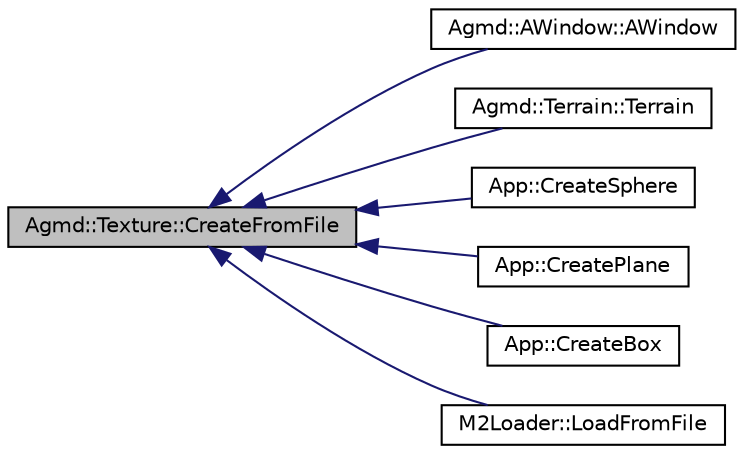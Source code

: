 digraph "Agmd::Texture::CreateFromFile"
{
  edge [fontname="Helvetica",fontsize="10",labelfontname="Helvetica",labelfontsize="10"];
  node [fontname="Helvetica",fontsize="10",shape=record];
  rankdir="LR";
  Node1 [label="Agmd::Texture::CreateFromFile",height=0.2,width=0.4,color="black", fillcolor="grey75", style="filled" fontcolor="black"];
  Node1 -> Node2 [dir="back",color="midnightblue",fontsize="10",style="solid",fontname="Helvetica"];
  Node2 [label="Agmd::AWindow::AWindow",height=0.2,width=0.4,color="black", fillcolor="white", style="filled",URL="$class_agmd_1_1_a_window.html#a978b56ae79fbeed8dded9f23f8bfd63a"];
  Node1 -> Node3 [dir="back",color="midnightblue",fontsize="10",style="solid",fontname="Helvetica"];
  Node3 [label="Agmd::Terrain::Terrain",height=0.2,width=0.4,color="black", fillcolor="white", style="filled",URL="$class_agmd_1_1_terrain.html#aa94c778cda7707e6ac11a61a1c19d719"];
  Node1 -> Node4 [dir="back",color="midnightblue",fontsize="10",style="solid",fontname="Helvetica"];
  Node4 [label="App::CreateSphere",height=0.2,width=0.4,color="black", fillcolor="white", style="filled",URL="$class_app.html#a8101a763e15669dc6df798618c25549e"];
  Node1 -> Node5 [dir="back",color="midnightblue",fontsize="10",style="solid",fontname="Helvetica"];
  Node5 [label="App::CreatePlane",height=0.2,width=0.4,color="black", fillcolor="white", style="filled",URL="$class_app.html#af4b83db23e669aa59440eb8f7f876a61"];
  Node1 -> Node6 [dir="back",color="midnightblue",fontsize="10",style="solid",fontname="Helvetica"];
  Node6 [label="App::CreateBox",height=0.2,width=0.4,color="black", fillcolor="white", style="filled",URL="$class_app.html#a3fb8a432f22cd59233fb2457a102b31a"];
  Node1 -> Node7 [dir="back",color="midnightblue",fontsize="10",style="solid",fontname="Helvetica"];
  Node7 [label="M2Loader::LoadFromFile",height=0.2,width=0.4,color="black", fillcolor="white", style="filled",URL="$class_m2_loader.html#ac69f9a9a4375fd799cb750778846ab36"];
}
